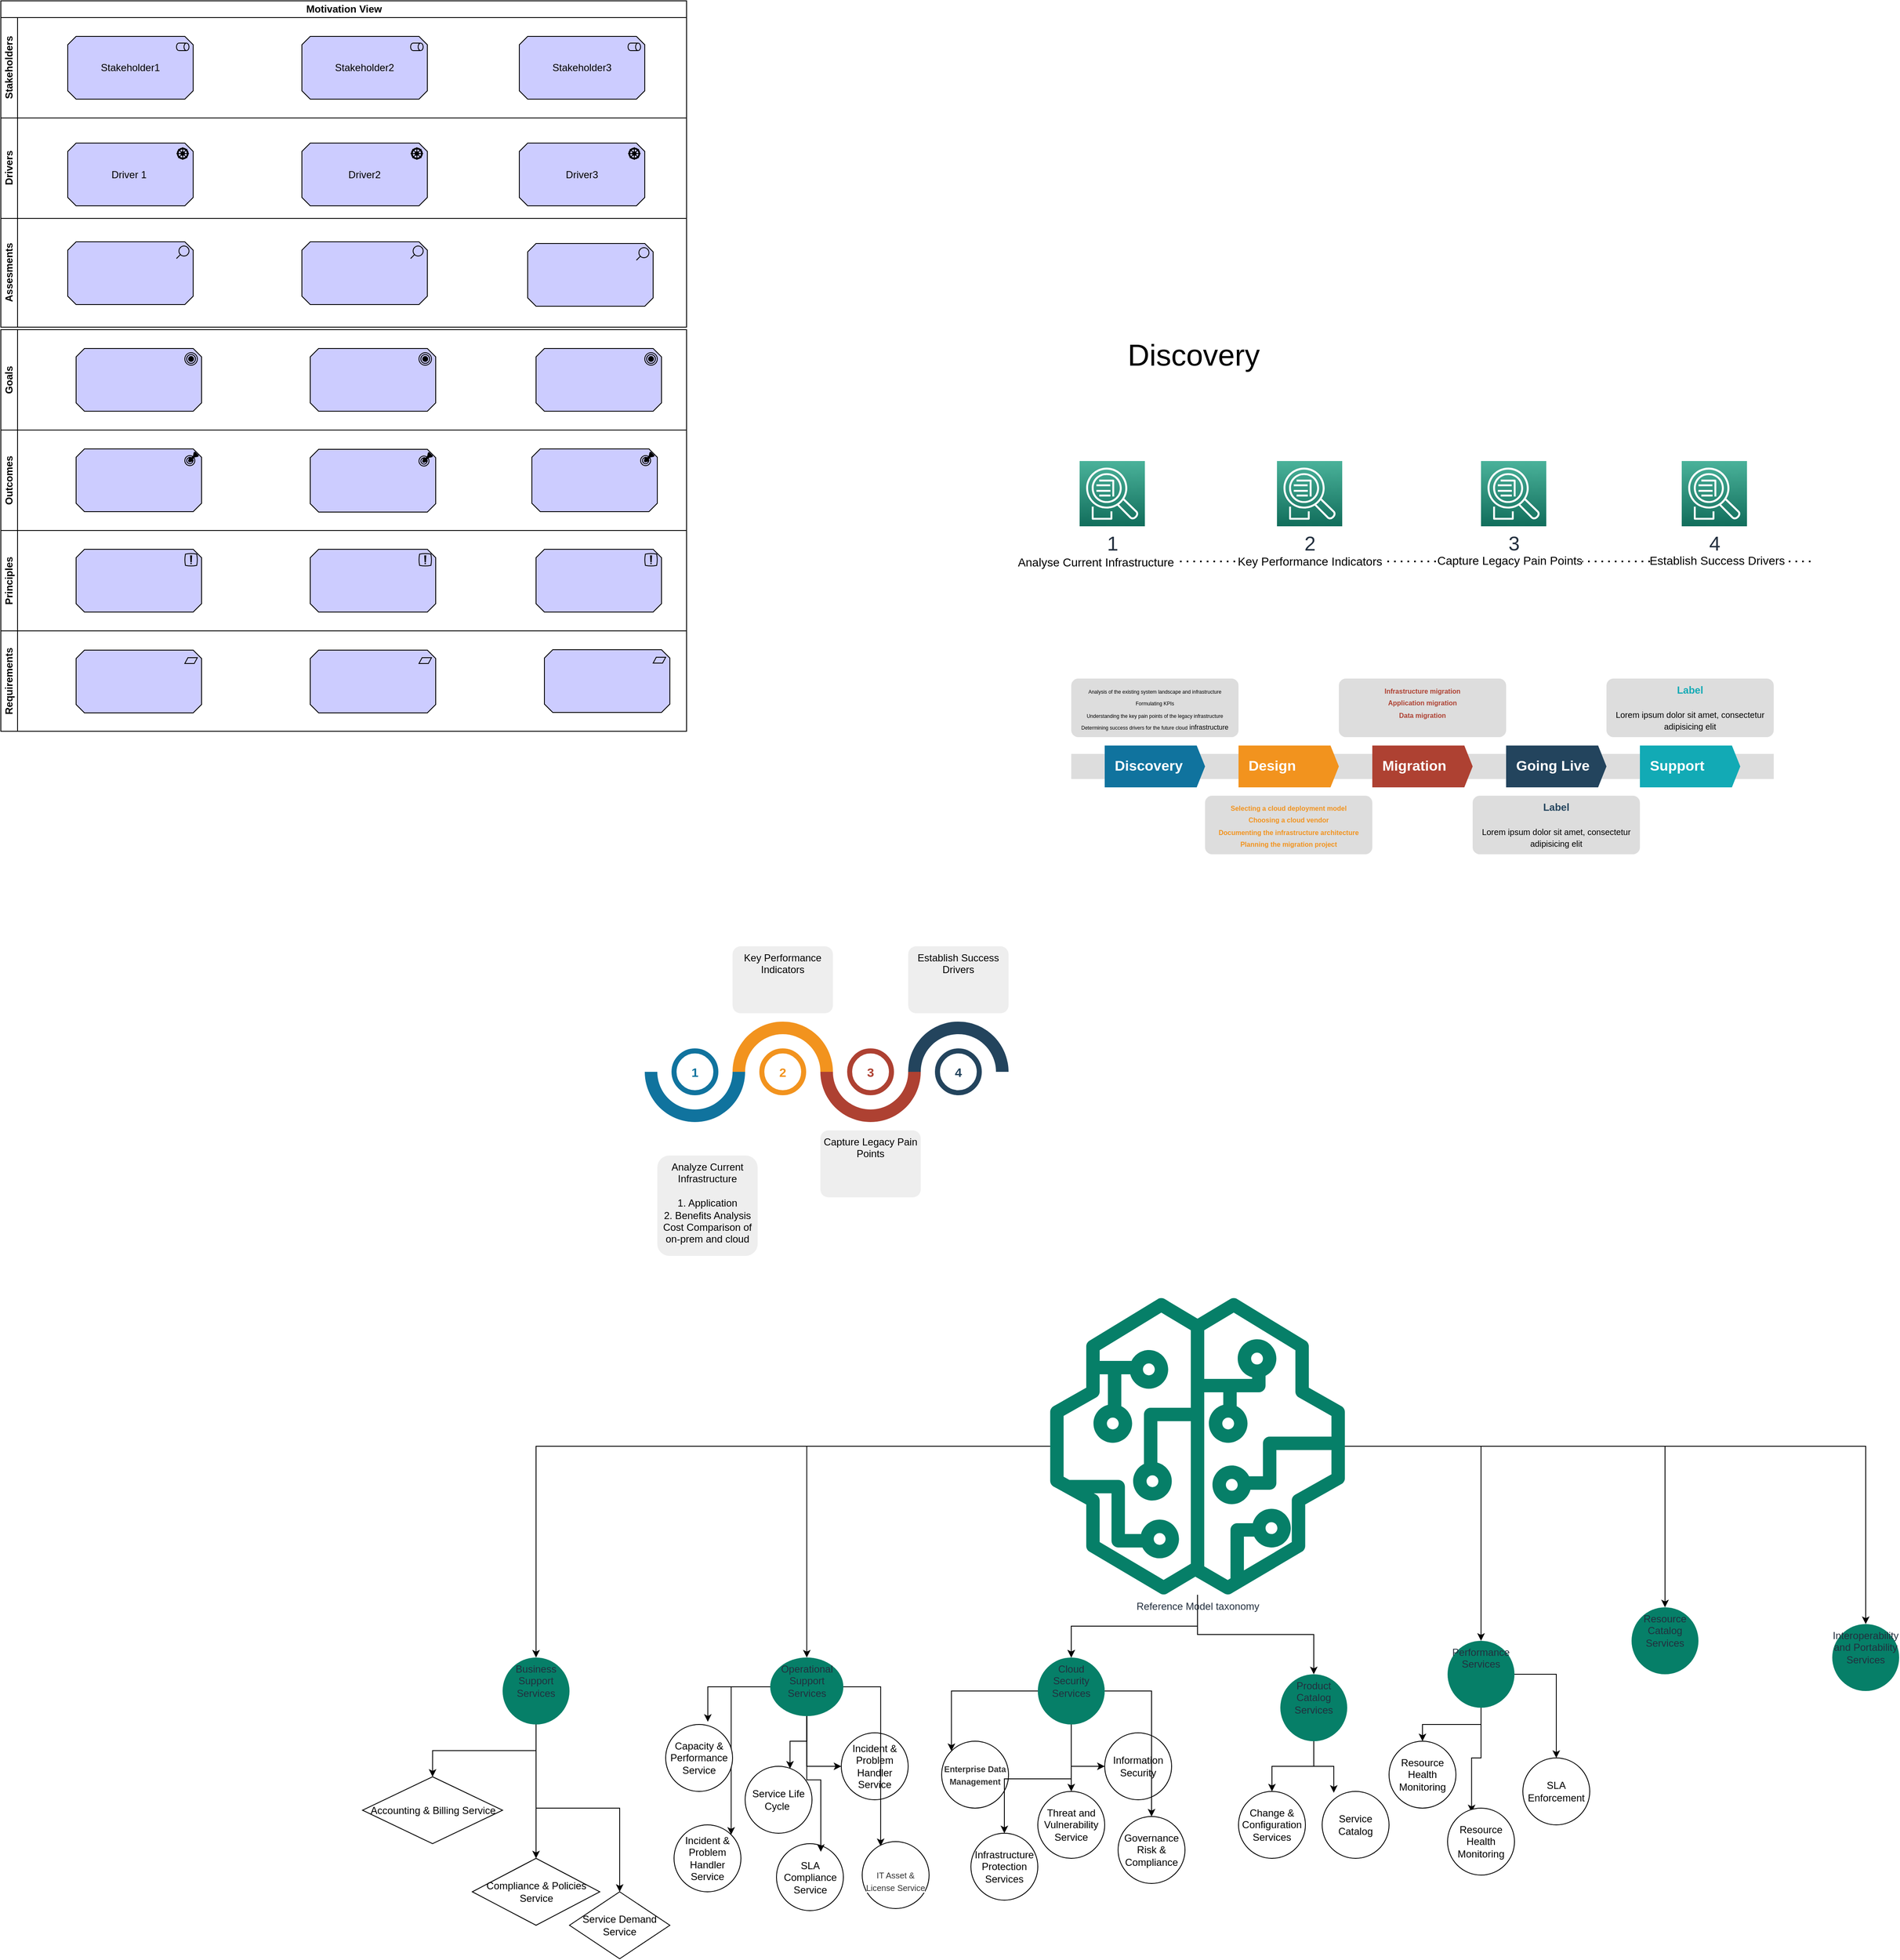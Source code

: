 <mxfile version="21.2.8" type="github">
  <diagram name="Page-1" id="08llDU7-NNFUK5n5-dFt">
    <mxGraphModel dx="3134" dy="1839" grid="1" gridSize="10" guides="1" tooltips="1" connect="1" arrows="1" fold="1" page="1" pageScale="1" pageWidth="850" pageHeight="1100" math="0" shadow="0">
      <root>
        <mxCell id="0" />
        <mxCell id="1" parent="0" />
        <mxCell id="CVsHEPzQVZDRSIb1Mj-s-2" value="&lt;font style=&quot;font-size: 24px;&quot;&gt;1&lt;/font&gt;" style="sketch=0;points=[[0,0,0],[0.25,0,0],[0.5,0,0],[0.75,0,0],[1,0,0],[0,1,0],[0.25,1,0],[0.5,1,0],[0.75,1,0],[1,1,0],[0,0.25,0],[0,0.5,0],[0,0.75,0],[1,0.25,0],[1,0.5,0],[1,0.75,0]];outlineConnect=0;fontColor=#232F3E;gradientColor=#4AB29A;gradientDirection=north;fillColor=#116D5B;strokeColor=#ffffff;dashed=0;verticalLabelPosition=bottom;verticalAlign=top;align=center;html=1;fontSize=12;fontStyle=0;aspect=fixed;shape=mxgraph.aws4.resourceIcon;resIcon=mxgraph.aws4.application_discovery_service;" parent="1" vertex="1">
          <mxGeometry x="-40" y="160" width="78" height="78" as="geometry" />
        </mxCell>
        <mxCell id="CVsHEPzQVZDRSIb1Mj-s-3" value="&lt;font style=&quot;font-size: 24px;&quot;&gt;2&lt;/font&gt;" style="sketch=0;points=[[0,0,0],[0.25,0,0],[0.5,0,0],[0.75,0,0],[1,0,0],[0,1,0],[0.25,1,0],[0.5,1,0],[0.75,1,0],[1,1,0],[0,0.25,0],[0,0.5,0],[0,0.75,0],[1,0.25,0],[1,0.5,0],[1,0.75,0]];outlineConnect=0;fontColor=#232F3E;gradientColor=#4AB29A;gradientDirection=north;fillColor=#116D5B;strokeColor=#ffffff;dashed=0;verticalLabelPosition=bottom;verticalAlign=top;align=center;html=1;fontSize=12;fontStyle=0;aspect=fixed;shape=mxgraph.aws4.resourceIcon;resIcon=mxgraph.aws4.application_discovery_service;" parent="1" vertex="1">
          <mxGeometry x="196" y="160" width="78" height="78" as="geometry" />
        </mxCell>
        <mxCell id="CVsHEPzQVZDRSIb1Mj-s-4" value="&lt;font style=&quot;font-size: 24px;&quot;&gt;3&lt;/font&gt;" style="sketch=0;points=[[0,0,0],[0.25,0,0],[0.5,0,0],[0.75,0,0],[1,0,0],[0,1,0],[0.25,1,0],[0.5,1,0],[0.75,1,0],[1,1,0],[0,0.25,0],[0,0.5,0],[0,0.75,0],[1,0.25,0],[1,0.5,0],[1,0.75,0]];outlineConnect=0;fontColor=#232F3E;gradientColor=#4AB29A;gradientDirection=north;fillColor=#116D5B;strokeColor=#ffffff;dashed=0;verticalLabelPosition=bottom;verticalAlign=top;align=center;html=1;fontSize=12;fontStyle=0;aspect=fixed;shape=mxgraph.aws4.resourceIcon;resIcon=mxgraph.aws4.application_discovery_service;" parent="1" vertex="1">
          <mxGeometry x="440" y="160" width="78" height="78" as="geometry" />
        </mxCell>
        <mxCell id="CVsHEPzQVZDRSIb1Mj-s-5" value="&lt;font style=&quot;font-size: 24px;&quot;&gt;4&lt;/font&gt;" style="sketch=0;points=[[0,0,0],[0.25,0,0],[0.5,0,0],[0.75,0,0],[1,0,0],[0,1,0],[0.25,1,0],[0.5,1,0],[0.75,1,0],[1,1,0],[0,0.25,0],[0,0.5,0],[0,0.75,0],[1,0.25,0],[1,0.5,0],[1,0.75,0]];outlineConnect=0;fontColor=#232F3E;gradientColor=#4AB29A;gradientDirection=north;fillColor=#116D5B;strokeColor=#ffffff;dashed=0;verticalLabelPosition=bottom;verticalAlign=top;align=center;html=1;fontSize=12;fontStyle=0;aspect=fixed;shape=mxgraph.aws4.resourceIcon;resIcon=mxgraph.aws4.application_discovery_service;" parent="1" vertex="1">
          <mxGeometry x="680" y="160" width="78" height="78" as="geometry" />
        </mxCell>
        <mxCell id="CVsHEPzQVZDRSIb1Mj-s-17" value="&lt;font style=&quot;font-size: 36px;&quot;&gt;Discovery&amp;nbsp;&lt;/font&gt;" style="text;html=1;align=center;verticalAlign=middle;resizable=0;points=[];autosize=1;strokeColor=none;fillColor=none;" parent="1" vertex="1">
          <mxGeometry x="6" y="3" width="190" height="60" as="geometry" />
        </mxCell>
        <mxCell id="CVsHEPzQVZDRSIb1Mj-s-18" value="" style="endArrow=none;dashed=1;html=1;dashPattern=1 3;strokeWidth=2;rounded=0;" parent="1" edge="1">
          <mxGeometry width="50" height="50" relative="1" as="geometry">
            <mxPoint x="-80" y="280" as="sourcePoint" />
            <mxPoint x="840" y="280" as="targetPoint" />
          </mxGeometry>
        </mxCell>
        <mxCell id="CVsHEPzQVZDRSIb1Mj-s-19" value="&lt;font style=&quot;font-size: 14px;&quot;&gt;Analyse Current Infrastructure&amp;nbsp;&lt;/font&gt;" style="edgeLabel;html=1;align=center;verticalAlign=middle;resizable=0;points=[];" parent="CVsHEPzQVZDRSIb1Mj-s-18" vertex="1" connectable="0">
          <mxGeometry x="-0.869" y="-1" relative="1" as="geometry">
            <mxPoint as="offset" />
          </mxGeometry>
        </mxCell>
        <mxCell id="CVsHEPzQVZDRSIb1Mj-s-20" value="&lt;font style=&quot;font-size: 14px;&quot;&gt;Key Performance Indicators&lt;/font&gt;" style="edgeLabel;html=1;align=center;verticalAlign=middle;resizable=0;points=[];" parent="CVsHEPzQVZDRSIb1Mj-s-18" vertex="1" connectable="0">
          <mxGeometry x="-0.35" y="3" relative="1" as="geometry">
            <mxPoint x="16" y="3" as="offset" />
          </mxGeometry>
        </mxCell>
        <mxCell id="CVsHEPzQVZDRSIb1Mj-s-22" value="&lt;font style=&quot;font-size: 14px;&quot;&gt;Capture Legacy Pain Points&lt;/font&gt;" style="edgeLabel;html=1;align=center;verticalAlign=middle;resizable=0;points=[];" parent="CVsHEPzQVZDRSIb1Mj-s-18" vertex="1" connectable="0">
          <mxGeometry x="0.204" y="1" relative="1" as="geometry">
            <mxPoint as="offset" />
          </mxGeometry>
        </mxCell>
        <mxCell id="CVsHEPzQVZDRSIb1Mj-s-23" value="&lt;font style=&quot;font-size: 14px;&quot;&gt;Establish Success Drivers&lt;/font&gt;" style="edgeLabel;html=1;align=center;verticalAlign=middle;resizable=0;points=[];" parent="CVsHEPzQVZDRSIb1Mj-s-18" vertex="1" connectable="0">
          <mxGeometry x="0.743" y="1" relative="1" as="geometry">
            <mxPoint as="offset" />
          </mxGeometry>
        </mxCell>
        <mxCell id="CVsHEPzQVZDRSIb1Mj-s-41" value="" style="verticalLabelPosition=bottom;verticalAlign=top;html=1;shape=mxgraph.basic.partConcEllipse;startAngle=0.25;endAngle=0.75;arcWidth=0.25;fillColor=#10739E;strokeColor=none;" parent="1" vertex="1">
          <mxGeometry x="-560" y="830" width="120" height="120" as="geometry" />
        </mxCell>
        <mxCell id="CVsHEPzQVZDRSIb1Mj-s-42" value="" style="verticalLabelPosition=bottom;verticalAlign=top;html=1;shape=mxgraph.basic.partConcEllipse;startAngle=0.75;endAngle=0.25;arcWidth=0.25;fillColor=#F2931E;strokeColor=none;" parent="1" vertex="1">
          <mxGeometry x="-455" y="830" width="120" height="120" as="geometry" />
        </mxCell>
        <mxCell id="CVsHEPzQVZDRSIb1Mj-s-43" value="" style="verticalLabelPosition=bottom;verticalAlign=top;html=1;shape=mxgraph.basic.partConcEllipse;startAngle=0.25;endAngle=0.75;arcWidth=0.25;fillColor=#AE4132;strokeColor=none;" parent="1" vertex="1">
          <mxGeometry x="-350" y="830" width="120" height="120" as="geometry" />
        </mxCell>
        <mxCell id="CVsHEPzQVZDRSIb1Mj-s-44" value="" style="verticalLabelPosition=bottom;verticalAlign=top;html=1;shape=mxgraph.basic.partConcEllipse;startAngle=0.75;endAngle=0.25;arcWidth=0.25;fillColor=#23445D;strokeColor=none;" parent="1" vertex="1">
          <mxGeometry x="-245" y="830" width="120" height="120" as="geometry" />
        </mxCell>
        <mxCell id="CVsHEPzQVZDRSIb1Mj-s-46" value="1" style="shape=ellipse;strokeWidth=6;strokeColor=#10739E;fontSize=15;html=1;whiteSpace=wrap;fontStyle=1;fontColor=#10739E;" parent="1" vertex="1">
          <mxGeometry x="-525" y="865" width="50" height="50" as="geometry" />
        </mxCell>
        <mxCell id="CVsHEPzQVZDRSIb1Mj-s-47" value="2" style="shape=ellipse;strokeWidth=6;strokeColor=#F2931E;fontSize=15;html=1;whiteSpace=wrap;fontStyle=1;fontColor=#F2931E;" parent="1" vertex="1">
          <mxGeometry x="-420" y="865" width="50" height="50" as="geometry" />
        </mxCell>
        <mxCell id="CVsHEPzQVZDRSIb1Mj-s-48" value="3" style="shape=ellipse;strokeWidth=6;strokeColor=#AE4132;fontSize=15;html=1;whiteSpace=wrap;fontStyle=1;fontColor=#AE4132;" parent="1" vertex="1">
          <mxGeometry x="-315" y="865" width="50" height="50" as="geometry" />
        </mxCell>
        <mxCell id="CVsHEPzQVZDRSIb1Mj-s-49" value="4" style="shape=ellipse;strokeWidth=6;strokeColor=#23445D;fontSize=15;html=1;whiteSpace=wrap;fontStyle=1;fontColor=#23445D;" parent="1" vertex="1">
          <mxGeometry x="-210" y="865" width="50" height="50" as="geometry" />
        </mxCell>
        <mxCell id="CVsHEPzQVZDRSIb1Mj-s-51" value="Analyze Current Infrastructure&lt;br&gt;&lt;br&gt;1. Application&lt;br&gt;2. Benefits Analysis&lt;br&gt;Cost Comparison of on-prem and cloud&lt;br&gt;" style="rounded=1;strokeColor=none;fillColor=#EEEEEE;align=center;arcSize=12;verticalAlign=top;whiteSpace=wrap;html=1;fontSize=12;" parent="1" vertex="1">
          <mxGeometry x="-545" y="990" width="120" height="120" as="geometry" />
        </mxCell>
        <mxCell id="CVsHEPzQVZDRSIb1Mj-s-52" value="Key Performance Indicators" style="rounded=1;strokeColor=none;fillColor=#EEEEEE;align=center;arcSize=12;verticalAlign=top;whiteSpace=wrap;html=1;fontSize=12;" parent="1" vertex="1">
          <mxGeometry x="-455" y="740" width="120" height="80" as="geometry" />
        </mxCell>
        <mxCell id="CVsHEPzQVZDRSIb1Mj-s-53" value="Capture Legacy Pain Points" style="rounded=1;strokeColor=none;fillColor=#EEEEEE;align=center;arcSize=12;verticalAlign=top;whiteSpace=wrap;html=1;fontSize=12;" parent="1" vertex="1">
          <mxGeometry x="-350" y="960" width="120" height="80" as="geometry" />
        </mxCell>
        <mxCell id="CVsHEPzQVZDRSIb1Mj-s-54" value="Establish Success Drivers" style="rounded=1;strokeColor=none;fillColor=#EEEEEE;align=center;arcSize=12;verticalAlign=top;whiteSpace=wrap;html=1;fontSize=12;" parent="1" vertex="1">
          <mxGeometry x="-245" y="740" width="120" height="80" as="geometry" />
        </mxCell>
        <mxCell id="CVsHEPzQVZDRSIb1Mj-s-70" value="" style="fillColor=#dddddd;rounded=0;strokeColor=none;" parent="1" vertex="1">
          <mxGeometry x="-50" y="510" width="840" height="30" as="geometry" />
        </mxCell>
        <mxCell id="CVsHEPzQVZDRSIb1Mj-s-71" value="Discovery" style="shape=mxgraph.infographic.ribbonSimple;notch1=0;notch2=10;notch=0;html=1;fillColor=#10739E;strokeColor=none;shadow=0;fontSize=17;fontColor=#FFFFFF;align=left;spacingLeft=10;fontStyle=1;whiteSpace=wrap;" parent="1" vertex="1">
          <mxGeometry x="-10" y="500" width="120" height="50" as="geometry" />
        </mxCell>
        <mxCell id="CVsHEPzQVZDRSIb1Mj-s-72" value="Design&amp;nbsp;" style="shape=mxgraph.infographic.ribbonSimple;notch1=0;notch2=10;notch=0;html=1;fillColor=#F2931E;strokeColor=none;shadow=0;fontSize=17;fontColor=#FFFFFF;align=left;spacingLeft=10;fontStyle=1;whiteSpace=wrap;" parent="1" vertex="1">
          <mxGeometry x="150" y="500" width="120" height="50" as="geometry" />
        </mxCell>
        <mxCell id="CVsHEPzQVZDRSIb1Mj-s-73" value="Migration" style="shape=mxgraph.infographic.ribbonSimple;notch1=0;notch2=10;notch=0;html=1;fillColor=#AE4132;strokeColor=none;shadow=0;fontSize=17;fontColor=#FFFFFF;align=left;spacingLeft=10;fontStyle=1;whiteSpace=wrap;" parent="1" vertex="1">
          <mxGeometry x="310" y="500" width="120" height="50" as="geometry" />
        </mxCell>
        <mxCell id="CVsHEPzQVZDRSIb1Mj-s-74" value="Going Live&amp;nbsp;" style="shape=mxgraph.infographic.ribbonSimple;notch1=0;notch2=10;notch=0;html=1;fillColor=#23445D;strokeColor=none;shadow=0;fontSize=17;fontColor=#FFFFFF;align=left;spacingLeft=10;fontStyle=1;whiteSpace=wrap;" parent="1" vertex="1">
          <mxGeometry x="470" y="500" width="120" height="50" as="geometry" />
        </mxCell>
        <mxCell id="CVsHEPzQVZDRSIb1Mj-s-75" value="Support" style="shape=mxgraph.infographic.ribbonSimple;notch1=0;notch2=10;notch=0;html=1;fillColor=#12AAB5;strokeColor=none;shadow=0;fontSize=17;fontColor=#FFFFFF;align=left;spacingLeft=10;fontStyle=1;whiteSpace=wrap;" parent="1" vertex="1">
          <mxGeometry x="630" y="500" width="120" height="50" as="geometry" />
        </mxCell>
        <mxCell id="CVsHEPzQVZDRSIb1Mj-s-76" value="&lt;font style=&quot;&quot;&gt;&lt;font style=&quot;&quot;&gt;&lt;font style=&quot;font-size: 6px;&quot;&gt;&lt;font style=&quot;&quot;&gt;Analysis of the existing system landscape and infrastructure&lt;br&gt;Formulating KPIs&lt;br&gt;&lt;/font&gt;&lt;font style=&quot;&quot;&gt;Understanding the key pain points of the legacy infrastructure&lt;br&gt;&lt;/font&gt;&lt;/font&gt;&lt;font style=&quot;&quot;&gt;&lt;font style=&quot;font-size: 6px;&quot;&gt;Determining success drivers for the future cloud&lt;/font&gt;&lt;span style=&quot;font-size: 8px;&quot;&gt; infrastructure&lt;/span&gt;&lt;/font&gt;&lt;/font&gt;&lt;br&gt;&lt;/font&gt;" style="rounded=1;strokeColor=none;fillColor=#DDDDDD;align=center;arcSize=12;verticalAlign=top;whiteSpace=wrap;html=1;fontSize=12;" parent="1" vertex="1">
          <mxGeometry x="-50" y="420" width="200" height="70" as="geometry" />
        </mxCell>
        <mxCell id="CVsHEPzQVZDRSIb1Mj-s-77" value="&lt;div&gt;&lt;font style=&quot;font-size: 8px;&quot; color=&quot;#f2931e&quot;&gt;&lt;b style=&quot;&quot;&gt;Selecting a cloud deployment model&lt;/b&gt;&lt;/font&gt;&lt;/div&gt;&lt;div&gt;&lt;font style=&quot;font-size: 8px;&quot; color=&quot;#f2931e&quot;&gt;&lt;b&gt;Choosing a cloud vendor&lt;/b&gt;&lt;/font&gt;&lt;/div&gt;&lt;div&gt;&lt;font style=&quot;font-size: 8px;&quot; color=&quot;#f2931e&quot;&gt;&lt;b&gt;Documenting the infrastructure architecture&lt;/b&gt;&lt;/font&gt;&lt;/div&gt;&lt;div&gt;&lt;font style=&quot;font-size: 8px;&quot; color=&quot;#f2931e&quot;&gt;&lt;b style=&quot;&quot;&gt;Planning the migration project&lt;/b&gt;&lt;/font&gt;&lt;/div&gt;" style="rounded=1;strokeColor=none;fillColor=#DDDDDD;align=center;arcSize=12;verticalAlign=top;whiteSpace=wrap;html=1;fontSize=12;" parent="1" vertex="1">
          <mxGeometry x="110" y="560" width="200" height="70" as="geometry" />
        </mxCell>
        <mxCell id="CVsHEPzQVZDRSIb1Mj-s-78" value="&lt;div&gt;&lt;font style=&quot;font-size: 8px;&quot; color=&quot;#ae4132&quot;&gt;&lt;b&gt;Infrastructure migration&lt;/b&gt;&lt;/font&gt;&lt;/div&gt;&lt;div&gt;&lt;font style=&quot;font-size: 8px;&quot; color=&quot;#ae4132&quot;&gt;&lt;b&gt;Application migration&lt;/b&gt;&lt;/font&gt;&lt;/div&gt;&lt;div&gt;&lt;font style=&quot;font-size: 8px;&quot; color=&quot;#ae4132&quot;&gt;&lt;b&gt;Data migration&lt;/b&gt;&lt;/font&gt;&lt;/div&gt;" style="rounded=1;strokeColor=none;fillColor=#DDDDDD;align=center;arcSize=12;verticalAlign=top;whiteSpace=wrap;html=1;fontSize=12;" parent="1" vertex="1">
          <mxGeometry x="270" y="420" width="200" height="70" as="geometry" />
        </mxCell>
        <mxCell id="CVsHEPzQVZDRSIb1Mj-s-79" value="&lt;font style=&quot;font-size: 10px&quot;&gt;&lt;font style=&quot;font-size: 12px&quot; color=&quot;#23445D&quot;&gt;&lt;b&gt;Label&lt;/b&gt;&lt;/font&gt;&lt;br&gt;&lt;br&gt;&lt;font size=&quot;1&quot;&gt;Lorem ipsum dolor sit amet, consectetur adipisicing elit&lt;/font&gt;&lt;/font&gt;" style="rounded=1;strokeColor=none;fillColor=#DDDDDD;align=center;arcSize=12;verticalAlign=top;whiteSpace=wrap;html=1;fontSize=12;" parent="1" vertex="1">
          <mxGeometry x="430" y="560" width="200" height="70" as="geometry" />
        </mxCell>
        <mxCell id="CVsHEPzQVZDRSIb1Mj-s-80" value="&lt;font style=&quot;font-size: 10px&quot;&gt;&lt;font style=&quot;font-size: 12px&quot; color=&quot;#12AAB5&quot;&gt;&lt;b&gt;Label&lt;/b&gt;&lt;/font&gt;&lt;br&gt;&lt;br&gt;&lt;font size=&quot;1&quot;&gt;Lorem ipsum dolor sit amet, consectetur adipisicing elit&lt;/font&gt;&lt;/font&gt;" style="rounded=1;strokeColor=none;fillColor=#DDDDDD;align=center;arcSize=12;verticalAlign=top;whiteSpace=wrap;html=1;fontSize=12;" parent="1" vertex="1">
          <mxGeometry x="590" y="420" width="200" height="70" as="geometry" />
        </mxCell>
        <mxCell id="qmeWbcbzNWnj_5yh_zKz-27" value="" style="edgeStyle=orthogonalEdgeStyle;rounded=0;orthogonalLoop=1;jettySize=auto;html=1;" parent="1" source="XOvnmMCUKctlg9-TF3V9-2" target="qmeWbcbzNWnj_5yh_zKz-26" edge="1">
          <mxGeometry relative="1" as="geometry" />
        </mxCell>
        <mxCell id="qmeWbcbzNWnj_5yh_zKz-29" value="" style="edgeStyle=orthogonalEdgeStyle;rounded=0;orthogonalLoop=1;jettySize=auto;html=1;" parent="1" source="XOvnmMCUKctlg9-TF3V9-2" target="qmeWbcbzNWnj_5yh_zKz-28" edge="1">
          <mxGeometry relative="1" as="geometry" />
        </mxCell>
        <mxCell id="qmeWbcbzNWnj_5yh_zKz-32" value="" style="edgeStyle=orthogonalEdgeStyle;rounded=0;orthogonalLoop=1;jettySize=auto;html=1;" parent="1" source="XOvnmMCUKctlg9-TF3V9-2" target="qmeWbcbzNWnj_5yh_zKz-31" edge="1">
          <mxGeometry relative="1" as="geometry" />
        </mxCell>
        <mxCell id="qmeWbcbzNWnj_5yh_zKz-33" value="" style="edgeStyle=orthogonalEdgeStyle;rounded=0;orthogonalLoop=1;jettySize=auto;html=1;" parent="1" source="XOvnmMCUKctlg9-TF3V9-2" target="qmeWbcbzNWnj_5yh_zKz-31" edge="1">
          <mxGeometry relative="1" as="geometry" />
        </mxCell>
        <mxCell id="qmeWbcbzNWnj_5yh_zKz-35" value="" style="edgeStyle=orthogonalEdgeStyle;rounded=0;orthogonalLoop=1;jettySize=auto;html=1;" parent="1" source="XOvnmMCUKctlg9-TF3V9-2" target="qmeWbcbzNWnj_5yh_zKz-34" edge="1">
          <mxGeometry relative="1" as="geometry" />
        </mxCell>
        <mxCell id="qmeWbcbzNWnj_5yh_zKz-37" value="" style="edgeStyle=orthogonalEdgeStyle;rounded=0;orthogonalLoop=1;jettySize=auto;html=1;" parent="1" source="XOvnmMCUKctlg9-TF3V9-2" target="qmeWbcbzNWnj_5yh_zKz-36" edge="1">
          <mxGeometry relative="1" as="geometry" />
        </mxCell>
        <mxCell id="qmeWbcbzNWnj_5yh_zKz-39" value="" style="edgeStyle=orthogonalEdgeStyle;rounded=0;orthogonalLoop=1;jettySize=auto;html=1;" parent="1" source="XOvnmMCUKctlg9-TF3V9-2" target="qmeWbcbzNWnj_5yh_zKz-38" edge="1">
          <mxGeometry relative="1" as="geometry" />
        </mxCell>
        <mxCell id="qmeWbcbzNWnj_5yh_zKz-41" value="" style="edgeStyle=orthogonalEdgeStyle;rounded=0;orthogonalLoop=1;jettySize=auto;html=1;" parent="1" source="XOvnmMCUKctlg9-TF3V9-2" target="qmeWbcbzNWnj_5yh_zKz-40" edge="1">
          <mxGeometry relative="1" as="geometry" />
        </mxCell>
        <mxCell id="XOvnmMCUKctlg9-TF3V9-2" value="Reference Model taxonomy" style="sketch=0;outlineConnect=0;fontColor=#232F3E;gradientColor=none;fillColor=#067F68;strokeColor=none;dashed=0;verticalLabelPosition=bottom;verticalAlign=top;align=center;html=1;fontSize=12;fontStyle=0;aspect=fixed;pointerEvents=1;shape=mxgraph.aws4.sagemaker_model;" parent="1" vertex="1">
          <mxGeometry x="-76.5" y="1160" width="355" height="355" as="geometry" />
        </mxCell>
        <mxCell id="XOvnmMCUKctlg9-TF3V9-3" value="Accounting &amp;amp; Billing Service" style="rhombus;whiteSpace=wrap;html=1;rounded=0;" parent="1" vertex="1">
          <mxGeometry x="-897.5" y="1732.5" width="167.5" height="80" as="geometry" />
        </mxCell>
        <mxCell id="XOvnmMCUKctlg9-TF3V9-6" value="Compliance &amp;amp; Policies Service" style="rhombus;whiteSpace=wrap;html=1;rounded=0;" parent="1" vertex="1">
          <mxGeometry x="-766.25" y="1830" width="152.5" height="80" as="geometry" />
        </mxCell>
        <mxCell id="XOvnmMCUKctlg9-TF3V9-8" value="Service Demand Service" style="rhombus;whiteSpace=wrap;html=1;rounded=0;" parent="1" vertex="1">
          <mxGeometry x="-650" y="1870" width="120" height="80" as="geometry" />
        </mxCell>
        <mxCell id="XOvnmMCUKctlg9-TF3V9-18" value="Incident &amp;amp; Problem Handler Service" style="ellipse;whiteSpace=wrap;html=1;rounded=0;" parent="1" vertex="1">
          <mxGeometry x="-525" y="1790" width="80" height="80" as="geometry" />
        </mxCell>
        <mxCell id="XOvnmMCUKctlg9-TF3V9-20" value="Incident &amp;amp; Problem Handler Service" style="ellipse;whiteSpace=wrap;html=1;rounded=0;" parent="1" vertex="1">
          <mxGeometry x="-325" y="1680" width="80" height="80" as="geometry" />
        </mxCell>
        <mxCell id="qmeWbcbzNWnj_5yh_zKz-1" value="&lt;br&gt;&lt;span style=&quot;color: rgb(51, 51, 51); font-family: Arial, Helvetica, sans-serif; font-size: x-small; font-style: normal; font-variant-ligatures: normal; font-variant-caps: normal; font-weight: 400; letter-spacing: normal; orphans: 2; text-align: left; text-indent: 0px; text-transform: none; widows: 2; word-spacing: 0px; -webkit-text-stroke-width: 0px; background-color: rgb(255, 255, 255); text-decoration-thickness: initial; text-decoration-style: initial; text-decoration-color: initial; float: none; display: inline !important;&quot;&gt;IT Asset &amp;amp; License Service&lt;/span&gt;&lt;br&gt;" style="ellipse;whiteSpace=wrap;html=1;rounded=0;" parent="1" vertex="1">
          <mxGeometry x="-300" y="1810" width="80" height="80" as="geometry" />
        </mxCell>
        <mxCell id="qmeWbcbzNWnj_5yh_zKz-3" value="Service Life Cycle&amp;nbsp;" style="ellipse;whiteSpace=wrap;html=1;rounded=0;" parent="1" vertex="1">
          <mxGeometry x="-440" y="1720" width="80" height="80" as="geometry" />
        </mxCell>
        <mxCell id="qmeWbcbzNWnj_5yh_zKz-5" value="SLA Compliance Service" style="ellipse;whiteSpace=wrap;html=1;rounded=0;" parent="1" vertex="1">
          <mxGeometry x="-402.5" y="1812.5" width="80" height="80" as="geometry" />
        </mxCell>
        <mxCell id="qmeWbcbzNWnj_5yh_zKz-9" value="&lt;b style=&quot;color: rgb(51, 51, 51); font-family: Arial, Helvetica, sans-serif; font-size: x-small; text-align: left; background-color: rgb(255, 255, 255);&quot;&gt;Enterprise Data Management&lt;/b&gt;" style="ellipse;whiteSpace=wrap;html=1;rounded=0;" parent="1" vertex="1">
          <mxGeometry x="-205" y="1690" width="80" height="80" as="geometry" />
        </mxCell>
        <mxCell id="qmeWbcbzNWnj_5yh_zKz-11" value="Governance Risk &amp;amp; Compliance" style="ellipse;whiteSpace=wrap;html=1;rounded=0;" parent="1" vertex="1">
          <mxGeometry x="6" y="1780" width="80" height="80" as="geometry" />
        </mxCell>
        <mxCell id="qmeWbcbzNWnj_5yh_zKz-16" value="Infrastructure Protection Services" style="ellipse;whiteSpace=wrap;html=1;rounded=0;" parent="1" vertex="1">
          <mxGeometry x="-170" y="1800" width="80" height="80" as="geometry" />
        </mxCell>
        <mxCell id="qmeWbcbzNWnj_5yh_zKz-18" value="Information Security" style="ellipse;whiteSpace=wrap;html=1;rounded=0;" parent="1" vertex="1">
          <mxGeometry x="-10" y="1680" width="80" height="80" as="geometry" />
        </mxCell>
        <mxCell id="qmeWbcbzNWnj_5yh_zKz-20" value="Threat and Vulnerability Service" style="ellipse;whiteSpace=wrap;html=1;rounded=0;" parent="1" vertex="1">
          <mxGeometry x="-90" y="1750" width="80" height="80" as="geometry" />
        </mxCell>
        <mxCell id="qmeWbcbzNWnj_5yh_zKz-43" value="" style="edgeStyle=orthogonalEdgeStyle;rounded=0;orthogonalLoop=1;jettySize=auto;html=1;entryX=0.5;entryY=0;entryDx=0;entryDy=0;" parent="1" source="qmeWbcbzNWnj_5yh_zKz-26" target="XOvnmMCUKctlg9-TF3V9-3" edge="1">
          <mxGeometry relative="1" as="geometry">
            <mxPoint x="-690" y="1760" as="targetPoint" />
          </mxGeometry>
        </mxCell>
        <mxCell id="qmeWbcbzNWnj_5yh_zKz-44" style="edgeStyle=orthogonalEdgeStyle;rounded=0;orthogonalLoop=1;jettySize=auto;html=1;entryX=0.5;entryY=0;entryDx=0;entryDy=0;" parent="1" source="qmeWbcbzNWnj_5yh_zKz-26" target="XOvnmMCUKctlg9-TF3V9-6" edge="1">
          <mxGeometry relative="1" as="geometry" />
        </mxCell>
        <mxCell id="qmeWbcbzNWnj_5yh_zKz-46" style="edgeStyle=orthogonalEdgeStyle;rounded=0;orthogonalLoop=1;jettySize=auto;html=1;" parent="1" source="qmeWbcbzNWnj_5yh_zKz-26" target="XOvnmMCUKctlg9-TF3V9-8" edge="1">
          <mxGeometry relative="1" as="geometry" />
        </mxCell>
        <mxCell id="qmeWbcbzNWnj_5yh_zKz-26" value="Business Support Services" style="ellipse;whiteSpace=wrap;html=1;verticalAlign=top;fillColor=#067F68;strokeColor=none;fontColor=#232F3E;sketch=0;gradientColor=none;dashed=0;fontStyle=0;" parent="1" vertex="1">
          <mxGeometry x="-730" y="1590" width="80" height="80" as="geometry" />
        </mxCell>
        <mxCell id="qmeWbcbzNWnj_5yh_zKz-49" style="edgeStyle=orthogonalEdgeStyle;rounded=0;orthogonalLoop=1;jettySize=auto;html=1;entryX=0.671;entryY=0.034;entryDx=0;entryDy=0;entryPerimeter=0;" parent="1" source="qmeWbcbzNWnj_5yh_zKz-28" target="qmeWbcbzNWnj_5yh_zKz-3" edge="1">
          <mxGeometry relative="1" as="geometry" />
        </mxCell>
        <mxCell id="qmeWbcbzNWnj_5yh_zKz-53" style="edgeStyle=orthogonalEdgeStyle;rounded=0;orthogonalLoop=1;jettySize=auto;html=1;entryX=0.63;entryY=-0.04;entryDx=0;entryDy=0;entryPerimeter=0;" parent="1" source="qmeWbcbzNWnj_5yh_zKz-28" target="qmeWbcbzNWnj_5yh_zKz-52" edge="1">
          <mxGeometry relative="1" as="geometry" />
        </mxCell>
        <mxCell id="qmeWbcbzNWnj_5yh_zKz-54" style="edgeStyle=orthogonalEdgeStyle;rounded=0;orthogonalLoop=1;jettySize=auto;html=1;entryX=0.663;entryY=0.121;entryDx=0;entryDy=0;entryPerimeter=0;" parent="1" source="qmeWbcbzNWnj_5yh_zKz-28" target="qmeWbcbzNWnj_5yh_zKz-5" edge="1">
          <mxGeometry relative="1" as="geometry" />
        </mxCell>
        <mxCell id="qmeWbcbzNWnj_5yh_zKz-55" style="edgeStyle=orthogonalEdgeStyle;rounded=0;orthogonalLoop=1;jettySize=auto;html=1;entryX=1;entryY=0;entryDx=0;entryDy=0;" parent="1" source="qmeWbcbzNWnj_5yh_zKz-28" target="XOvnmMCUKctlg9-TF3V9-18" edge="1">
          <mxGeometry relative="1" as="geometry" />
        </mxCell>
        <mxCell id="qmeWbcbzNWnj_5yh_zKz-57" style="edgeStyle=orthogonalEdgeStyle;rounded=0;orthogonalLoop=1;jettySize=auto;html=1;entryX=0.276;entryY=0.067;entryDx=0;entryDy=0;entryPerimeter=0;" parent="1" source="qmeWbcbzNWnj_5yh_zKz-28" target="qmeWbcbzNWnj_5yh_zKz-1" edge="1">
          <mxGeometry relative="1" as="geometry" />
        </mxCell>
        <mxCell id="qmeWbcbzNWnj_5yh_zKz-58" style="edgeStyle=orthogonalEdgeStyle;rounded=0;orthogonalLoop=1;jettySize=auto;html=1;entryX=0;entryY=0.5;entryDx=0;entryDy=0;" parent="1" source="qmeWbcbzNWnj_5yh_zKz-28" target="XOvnmMCUKctlg9-TF3V9-20" edge="1">
          <mxGeometry relative="1" as="geometry" />
        </mxCell>
        <mxCell id="qmeWbcbzNWnj_5yh_zKz-28" value="Operational Support Services" style="ellipse;whiteSpace=wrap;html=1;verticalAlign=top;fillColor=#067F68;strokeColor=none;fontColor=#232F3E;sketch=0;gradientColor=none;dashed=0;fontStyle=0;" parent="1" vertex="1">
          <mxGeometry x="-410" y="1590" width="87.5" height="70" as="geometry" />
        </mxCell>
        <mxCell id="qmeWbcbzNWnj_5yh_zKz-59" style="edgeStyle=orthogonalEdgeStyle;rounded=0;orthogonalLoop=1;jettySize=auto;html=1;entryX=0;entryY=0;entryDx=0;entryDy=0;" parent="1" source="qmeWbcbzNWnj_5yh_zKz-31" target="qmeWbcbzNWnj_5yh_zKz-9" edge="1">
          <mxGeometry relative="1" as="geometry" />
        </mxCell>
        <mxCell id="qmeWbcbzNWnj_5yh_zKz-62" style="edgeStyle=orthogonalEdgeStyle;rounded=0;orthogonalLoop=1;jettySize=auto;html=1;" parent="1" source="qmeWbcbzNWnj_5yh_zKz-31" target="qmeWbcbzNWnj_5yh_zKz-16" edge="1">
          <mxGeometry relative="1" as="geometry" />
        </mxCell>
        <mxCell id="qmeWbcbzNWnj_5yh_zKz-63" style="edgeStyle=orthogonalEdgeStyle;rounded=0;orthogonalLoop=1;jettySize=auto;html=1;entryX=0.5;entryY=0;entryDx=0;entryDy=0;" parent="1" source="qmeWbcbzNWnj_5yh_zKz-31" target="qmeWbcbzNWnj_5yh_zKz-20" edge="1">
          <mxGeometry relative="1" as="geometry" />
        </mxCell>
        <mxCell id="qmeWbcbzNWnj_5yh_zKz-64" style="edgeStyle=orthogonalEdgeStyle;rounded=0;orthogonalLoop=1;jettySize=auto;html=1;entryX=0;entryY=0.5;entryDx=0;entryDy=0;" parent="1" source="qmeWbcbzNWnj_5yh_zKz-31" target="qmeWbcbzNWnj_5yh_zKz-18" edge="1">
          <mxGeometry relative="1" as="geometry" />
        </mxCell>
        <mxCell id="qmeWbcbzNWnj_5yh_zKz-65" style="edgeStyle=orthogonalEdgeStyle;rounded=0;orthogonalLoop=1;jettySize=auto;html=1;" parent="1" source="qmeWbcbzNWnj_5yh_zKz-31" target="qmeWbcbzNWnj_5yh_zKz-11" edge="1">
          <mxGeometry relative="1" as="geometry" />
        </mxCell>
        <mxCell id="qmeWbcbzNWnj_5yh_zKz-31" value="Cloud Security Services" style="ellipse;whiteSpace=wrap;html=1;verticalAlign=top;fillColor=#067F68;strokeColor=none;fontColor=#232F3E;sketch=0;gradientColor=none;dashed=0;fontStyle=0;" parent="1" vertex="1">
          <mxGeometry x="-90" y="1590" width="80" height="80" as="geometry" />
        </mxCell>
        <mxCell id="qmeWbcbzNWnj_5yh_zKz-74" value="" style="edgeStyle=orthogonalEdgeStyle;rounded=0;orthogonalLoop=1;jettySize=auto;html=1;" parent="1" source="qmeWbcbzNWnj_5yh_zKz-34" target="qmeWbcbzNWnj_5yh_zKz-71" edge="1">
          <mxGeometry relative="1" as="geometry" />
        </mxCell>
        <mxCell id="qmeWbcbzNWnj_5yh_zKz-75" style="edgeStyle=orthogonalEdgeStyle;rounded=0;orthogonalLoop=1;jettySize=auto;html=1;" parent="1" source="qmeWbcbzNWnj_5yh_zKz-34" target="qmeWbcbzNWnj_5yh_zKz-70" edge="1">
          <mxGeometry relative="1" as="geometry" />
        </mxCell>
        <mxCell id="qmeWbcbzNWnj_5yh_zKz-77" style="edgeStyle=orthogonalEdgeStyle;rounded=0;orthogonalLoop=1;jettySize=auto;html=1;entryX=0.359;entryY=0.061;entryDx=0;entryDy=0;entryPerimeter=0;" parent="1" source="qmeWbcbzNWnj_5yh_zKz-34" target="qmeWbcbzNWnj_5yh_zKz-76" edge="1">
          <mxGeometry relative="1" as="geometry" />
        </mxCell>
        <mxCell id="qmeWbcbzNWnj_5yh_zKz-34" value="Performance Services" style="ellipse;whiteSpace=wrap;html=1;verticalAlign=top;fillColor=#067F68;strokeColor=none;fontColor=#232F3E;sketch=0;gradientColor=none;dashed=0;fontStyle=0;" parent="1" vertex="1">
          <mxGeometry x="400" y="1570" width="80" height="80" as="geometry" />
        </mxCell>
        <mxCell id="qmeWbcbzNWnj_5yh_zKz-36" value="Interoperability and Portability Services" style="ellipse;whiteSpace=wrap;html=1;verticalAlign=top;fillColor=#067F68;strokeColor=none;fontColor=#232F3E;sketch=0;gradientColor=none;dashed=0;fontStyle=0;" parent="1" vertex="1">
          <mxGeometry x="860" y="1550" width="80" height="80" as="geometry" />
        </mxCell>
        <mxCell id="qmeWbcbzNWnj_5yh_zKz-67" value="" style="edgeStyle=orthogonalEdgeStyle;rounded=0;orthogonalLoop=1;jettySize=auto;html=1;" parent="1" source="qmeWbcbzNWnj_5yh_zKz-38" target="qmeWbcbzNWnj_5yh_zKz-66" edge="1">
          <mxGeometry relative="1" as="geometry" />
        </mxCell>
        <mxCell id="qmeWbcbzNWnj_5yh_zKz-69" style="edgeStyle=orthogonalEdgeStyle;rounded=0;orthogonalLoop=1;jettySize=auto;html=1;entryX=0.174;entryY=0.02;entryDx=0;entryDy=0;entryPerimeter=0;" parent="1" source="qmeWbcbzNWnj_5yh_zKz-38" target="qmeWbcbzNWnj_5yh_zKz-68" edge="1">
          <mxGeometry relative="1" as="geometry" />
        </mxCell>
        <mxCell id="qmeWbcbzNWnj_5yh_zKz-38" value="Product Catalog Services" style="ellipse;whiteSpace=wrap;html=1;verticalAlign=top;fillColor=#067F68;strokeColor=none;fontColor=#232F3E;sketch=0;gradientColor=none;dashed=0;fontStyle=0;" parent="1" vertex="1">
          <mxGeometry x="200" y="1610" width="80" height="80" as="geometry" />
        </mxCell>
        <mxCell id="qmeWbcbzNWnj_5yh_zKz-40" value="Resource Catalog Services" style="ellipse;whiteSpace=wrap;html=1;verticalAlign=top;fillColor=#067F68;strokeColor=none;fontColor=#232F3E;sketch=0;gradientColor=none;dashed=0;fontStyle=0;" parent="1" vertex="1">
          <mxGeometry x="620" y="1530" width="80" height="80" as="geometry" />
        </mxCell>
        <mxCell id="qmeWbcbzNWnj_5yh_zKz-52" value="Capacity &amp;amp; Performance Service" style="ellipse;whiteSpace=wrap;html=1;aspect=fixed;" parent="1" vertex="1">
          <mxGeometry x="-535" y="1670" width="80" height="80" as="geometry" />
        </mxCell>
        <mxCell id="qmeWbcbzNWnj_5yh_zKz-66" value="Change &amp;amp; Configuration Services" style="ellipse;whiteSpace=wrap;html=1;aspect=fixed;" parent="1" vertex="1">
          <mxGeometry x="150" y="1750" width="80" height="80" as="geometry" />
        </mxCell>
        <mxCell id="qmeWbcbzNWnj_5yh_zKz-68" value="Service Catalog" style="ellipse;whiteSpace=wrap;html=1;aspect=fixed;" parent="1" vertex="1">
          <mxGeometry x="250" y="1750" width="80" height="80" as="geometry" />
        </mxCell>
        <mxCell id="qmeWbcbzNWnj_5yh_zKz-70" value="Resource Health Monitoring" style="ellipse;whiteSpace=wrap;html=1;aspect=fixed;" parent="1" vertex="1">
          <mxGeometry x="330" y="1690" width="80" height="80" as="geometry" />
        </mxCell>
        <mxCell id="qmeWbcbzNWnj_5yh_zKz-71" value="SLA Enforcement" style="ellipse;whiteSpace=wrap;html=1;aspect=fixed;" parent="1" vertex="1">
          <mxGeometry x="490" y="1710" width="80" height="80" as="geometry" />
        </mxCell>
        <mxCell id="qmeWbcbzNWnj_5yh_zKz-76" value="Resource Health Monitoring" style="ellipse;whiteSpace=wrap;html=1;aspect=fixed;" parent="1" vertex="1">
          <mxGeometry x="400" y="1770" width="80" height="80" as="geometry" />
        </mxCell>
        <mxCell id="Nm55dLS5KQyX8lDHsk3j-7" value="Motivation View" style="swimlane;childLayout=stackLayout;resizeParent=1;resizeParentMax=0;horizontal=1;startSize=20;horizontalStack=0;html=1;" vertex="1" parent="1">
          <mxGeometry x="-1330" y="-390" width="820" height="390" as="geometry" />
        </mxCell>
        <mxCell id="Nm55dLS5KQyX8lDHsk3j-8" value="Stakeholders" style="swimlane;startSize=20;horizontal=0;html=1;" vertex="1" parent="Nm55dLS5KQyX8lDHsk3j-7">
          <mxGeometry y="20" width="820" height="120" as="geometry" />
        </mxCell>
        <mxCell id="Nm55dLS5KQyX8lDHsk3j-6" value="Stakeholder3" style="html=1;outlineConnect=0;whiteSpace=wrap;fillColor=#CCCCFF;shape=mxgraph.archimate3.application;appType=role;archiType=oct;" vertex="1" parent="Nm55dLS5KQyX8lDHsk3j-8">
          <mxGeometry x="620" y="22.5" width="150" height="75" as="geometry" />
        </mxCell>
        <mxCell id="Nm55dLS5KQyX8lDHsk3j-5" value="Stakeholder2" style="html=1;outlineConnect=0;whiteSpace=wrap;fillColor=#CCCCFF;shape=mxgraph.archimate3.application;appType=role;archiType=oct;" vertex="1" parent="Nm55dLS5KQyX8lDHsk3j-8">
          <mxGeometry x="360" y="22.5" width="150" height="75" as="geometry" />
        </mxCell>
        <mxCell id="Nm55dLS5KQyX8lDHsk3j-1" value="Stakeholder1" style="html=1;outlineConnect=0;whiteSpace=wrap;fillColor=#CCCCFF;shape=mxgraph.archimate3.application;appType=role;archiType=oct;" vertex="1" parent="Nm55dLS5KQyX8lDHsk3j-8">
          <mxGeometry x="80" y="22.5" width="150" height="75" as="geometry" />
        </mxCell>
        <mxCell id="Nm55dLS5KQyX8lDHsk3j-9" value="Drivers" style="swimlane;startSize=20;horizontal=0;html=1;" vertex="1" parent="Nm55dLS5KQyX8lDHsk3j-7">
          <mxGeometry y="140" width="820" height="120" as="geometry" />
        </mxCell>
        <mxCell id="Nm55dLS5KQyX8lDHsk3j-27" value="Driver 1&lt;span style=&quot;white-space: pre;&quot;&gt;	&lt;/span&gt;" style="html=1;outlineConnect=0;whiteSpace=wrap;fillColor=#CCCCFF;shape=mxgraph.archimate3.application;appType=driver;archiType=oct;" vertex="1" parent="Nm55dLS5KQyX8lDHsk3j-9">
          <mxGeometry x="80" y="30" width="150" height="75" as="geometry" />
        </mxCell>
        <mxCell id="Nm55dLS5KQyX8lDHsk3j-28" value="Driver2" style="html=1;outlineConnect=0;whiteSpace=wrap;fillColor=#CCCCFF;shape=mxgraph.archimate3.application;appType=driver;archiType=oct;" vertex="1" parent="Nm55dLS5KQyX8lDHsk3j-9">
          <mxGeometry x="360" y="30" width="150" height="75" as="geometry" />
        </mxCell>
        <mxCell id="Nm55dLS5KQyX8lDHsk3j-29" value="Driver3" style="html=1;outlineConnect=0;whiteSpace=wrap;fillColor=#CCCCFF;shape=mxgraph.archimate3.application;appType=driver;archiType=oct;" vertex="1" parent="Nm55dLS5KQyX8lDHsk3j-9">
          <mxGeometry x="620" y="30" width="150" height="75" as="geometry" />
        </mxCell>
        <mxCell id="Nm55dLS5KQyX8lDHsk3j-10" value="Assesments" style="swimlane;startSize=20;horizontal=0;html=1;" vertex="1" parent="Nm55dLS5KQyX8lDHsk3j-7">
          <mxGeometry y="260" width="820" height="130" as="geometry" />
        </mxCell>
        <mxCell id="Nm55dLS5KQyX8lDHsk3j-30" value="" style="html=1;outlineConnect=0;whiteSpace=wrap;fillColor=#CCCCFF;shape=mxgraph.archimate3.application;appType=assess;archiType=oct;" vertex="1" parent="Nm55dLS5KQyX8lDHsk3j-10">
          <mxGeometry x="80" y="28" width="150" height="75" as="geometry" />
        </mxCell>
        <mxCell id="Nm55dLS5KQyX8lDHsk3j-31" value="" style="html=1;outlineConnect=0;whiteSpace=wrap;fillColor=#CCCCFF;shape=mxgraph.archimate3.application;appType=assess;archiType=oct;" vertex="1" parent="Nm55dLS5KQyX8lDHsk3j-10">
          <mxGeometry x="360" y="28" width="150" height="75" as="geometry" />
        </mxCell>
        <mxCell id="Nm55dLS5KQyX8lDHsk3j-32" value="" style="html=1;outlineConnect=0;whiteSpace=wrap;fillColor=#CCCCFF;shape=mxgraph.archimate3.application;appType=assess;archiType=oct;" vertex="1" parent="Nm55dLS5KQyX8lDHsk3j-10">
          <mxGeometry x="630" y="30" width="150" height="75" as="geometry" />
        </mxCell>
        <mxCell id="Nm55dLS5KQyX8lDHsk3j-22" value="Goals" style="swimlane;startSize=20;horizontal=0;html=1;whiteSpace=wrap;" vertex="1" parent="1">
          <mxGeometry x="-1330" y="3" width="820" height="120" as="geometry" />
        </mxCell>
        <mxCell id="Nm55dLS5KQyX8lDHsk3j-33" value="" style="html=1;outlineConnect=0;whiteSpace=wrap;fillColor=#CCCCFF;shape=mxgraph.archimate3.application;appType=goal;archiType=oct;" vertex="1" parent="Nm55dLS5KQyX8lDHsk3j-22">
          <mxGeometry x="90" y="22.5" width="150" height="75" as="geometry" />
        </mxCell>
        <mxCell id="Nm55dLS5KQyX8lDHsk3j-34" value="" style="html=1;outlineConnect=0;whiteSpace=wrap;fillColor=#CCCCFF;shape=mxgraph.archimate3.application;appType=goal;archiType=oct;" vertex="1" parent="Nm55dLS5KQyX8lDHsk3j-22">
          <mxGeometry x="370" y="22.5" width="150" height="75" as="geometry" />
        </mxCell>
        <mxCell id="Nm55dLS5KQyX8lDHsk3j-35" value="" style="html=1;outlineConnect=0;whiteSpace=wrap;fillColor=#CCCCFF;shape=mxgraph.archimate3.application;appType=goal;archiType=oct;" vertex="1" parent="Nm55dLS5KQyX8lDHsk3j-22">
          <mxGeometry x="640" y="22.5" width="150" height="75" as="geometry" />
        </mxCell>
        <mxCell id="Nm55dLS5KQyX8lDHsk3j-23" value="Outcomes" style="swimlane;startSize=20;horizontal=0;html=1;whiteSpace=wrap;" vertex="1" parent="1">
          <mxGeometry x="-1330" y="123" width="820" height="120" as="geometry" />
        </mxCell>
        <mxCell id="Nm55dLS5KQyX8lDHsk3j-36" value="" style="html=1;outlineConnect=0;whiteSpace=wrap;fillColor=#CCCCFF;shape=mxgraph.archimate3.application;appType=outcome;archiType=oct;" vertex="1" parent="Nm55dLS5KQyX8lDHsk3j-23">
          <mxGeometry x="90" y="22.5" width="150" height="75" as="geometry" />
        </mxCell>
        <mxCell id="Nm55dLS5KQyX8lDHsk3j-37" value="" style="html=1;outlineConnect=0;whiteSpace=wrap;fillColor=#CCCCFF;shape=mxgraph.archimate3.application;appType=outcome;archiType=oct;" vertex="1" parent="Nm55dLS5KQyX8lDHsk3j-23">
          <mxGeometry x="370" y="23" width="150" height="75" as="geometry" />
        </mxCell>
        <mxCell id="Nm55dLS5KQyX8lDHsk3j-38" value="" style="html=1;outlineConnect=0;whiteSpace=wrap;fillColor=#CCCCFF;shape=mxgraph.archimate3.application;appType=outcome;archiType=oct;" vertex="1" parent="Nm55dLS5KQyX8lDHsk3j-23">
          <mxGeometry x="635" y="22.5" width="150" height="75" as="geometry" />
        </mxCell>
        <mxCell id="Nm55dLS5KQyX8lDHsk3j-24" value="Principles" style="swimlane;startSize=20;horizontal=0;html=1;whiteSpace=wrap;" vertex="1" parent="1">
          <mxGeometry x="-1330" y="243" width="820" height="120" as="geometry" />
        </mxCell>
        <mxCell id="Nm55dLS5KQyX8lDHsk3j-39" value="" style="html=1;outlineConnect=0;whiteSpace=wrap;fillColor=#CCCCFF;shape=mxgraph.archimate3.application;appType=principle;archiType=oct;" vertex="1" parent="Nm55dLS5KQyX8lDHsk3j-24">
          <mxGeometry x="90" y="22.5" width="150" height="75" as="geometry" />
        </mxCell>
        <mxCell id="Nm55dLS5KQyX8lDHsk3j-40" value="" style="html=1;outlineConnect=0;whiteSpace=wrap;fillColor=#CCCCFF;shape=mxgraph.archimate3.application;appType=principle;archiType=oct;" vertex="1" parent="Nm55dLS5KQyX8lDHsk3j-24">
          <mxGeometry x="370" y="22.5" width="150" height="75" as="geometry" />
        </mxCell>
        <mxCell id="Nm55dLS5KQyX8lDHsk3j-41" value="" style="html=1;outlineConnect=0;whiteSpace=wrap;fillColor=#CCCCFF;shape=mxgraph.archimate3.application;appType=principle;archiType=oct;" vertex="1" parent="Nm55dLS5KQyX8lDHsk3j-24">
          <mxGeometry x="640" y="22.5" width="150" height="75" as="geometry" />
        </mxCell>
        <mxCell id="Nm55dLS5KQyX8lDHsk3j-26" value="Requirements" style="swimlane;startSize=20;horizontal=0;html=1;whiteSpace=wrap;" vertex="1" parent="1">
          <mxGeometry x="-1330" y="363" width="820" height="120" as="geometry" />
        </mxCell>
        <mxCell id="Nm55dLS5KQyX8lDHsk3j-42" value="" style="html=1;outlineConnect=0;whiteSpace=wrap;fillColor=#CCCCFF;shape=mxgraph.archimate3.application;appType=requirement;archiType=oct;" vertex="1" parent="Nm55dLS5KQyX8lDHsk3j-26">
          <mxGeometry x="90" y="23" width="150" height="75" as="geometry" />
        </mxCell>
        <mxCell id="Nm55dLS5KQyX8lDHsk3j-43" value="" style="html=1;outlineConnect=0;whiteSpace=wrap;fillColor=#CCCCFF;shape=mxgraph.archimate3.application;appType=requirement;archiType=oct;" vertex="1" parent="Nm55dLS5KQyX8lDHsk3j-26">
          <mxGeometry x="370" y="23" width="150" height="75" as="geometry" />
        </mxCell>
        <mxCell id="Nm55dLS5KQyX8lDHsk3j-44" value="" style="html=1;outlineConnect=0;whiteSpace=wrap;fillColor=#CCCCFF;shape=mxgraph.archimate3.application;appType=requirement;archiType=oct;" vertex="1" parent="Nm55dLS5KQyX8lDHsk3j-26">
          <mxGeometry x="650" y="22.5" width="150" height="75" as="geometry" />
        </mxCell>
      </root>
    </mxGraphModel>
  </diagram>
</mxfile>
